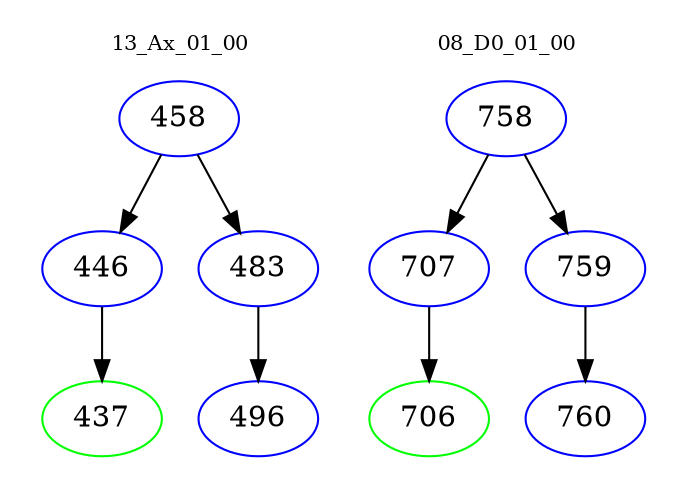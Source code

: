 digraph{
subgraph cluster_0 {
color = white
label = "13_Ax_01_00";
fontsize=10;
T0_458 [label="458", color="blue"]
T0_458 -> T0_446 [color="black"]
T0_446 [label="446", color="blue"]
T0_446 -> T0_437 [color="black"]
T0_437 [label="437", color="green"]
T0_458 -> T0_483 [color="black"]
T0_483 [label="483", color="blue"]
T0_483 -> T0_496 [color="black"]
T0_496 [label="496", color="blue"]
}
subgraph cluster_1 {
color = white
label = "08_D0_01_00";
fontsize=10;
T1_758 [label="758", color="blue"]
T1_758 -> T1_707 [color="black"]
T1_707 [label="707", color="blue"]
T1_707 -> T1_706 [color="black"]
T1_706 [label="706", color="green"]
T1_758 -> T1_759 [color="black"]
T1_759 [label="759", color="blue"]
T1_759 -> T1_760 [color="black"]
T1_760 [label="760", color="blue"]
}
}
